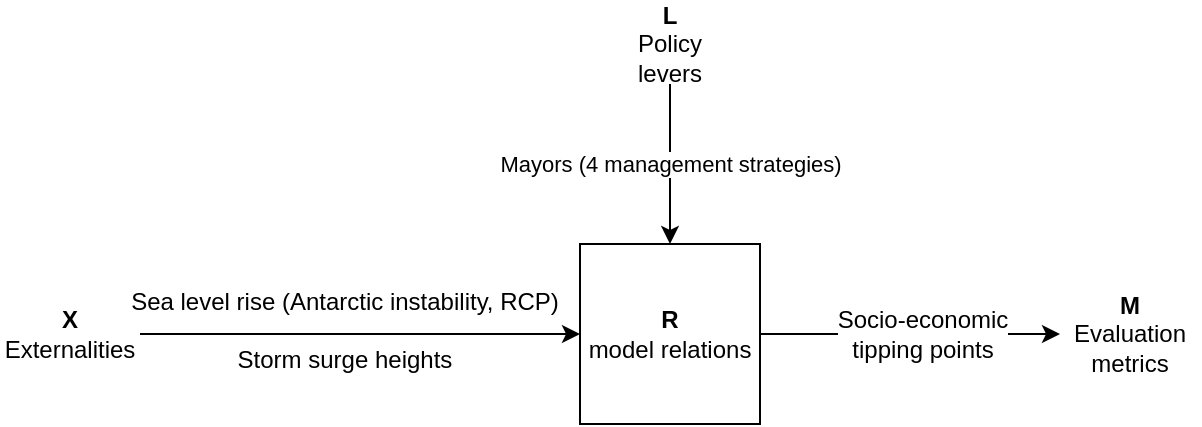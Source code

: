 <mxGraphModel dx="953" dy="793" grid="1" gridSize="10" guides="1" tooltips="1" connect="1" arrows="1" fold="1" page="1" pageScale="1" pageWidth="827" pageHeight="1169" background="#ffffff"><root><mxCell id="0"/><mxCell id="1" parent="0"/><mxCell id="12" style="edgeStyle=orthogonalEdgeStyle;rounded=0;html=1;exitX=1;exitY=0.5;jettySize=auto;orthogonalLoop=1;" parent="1" source="2" target="11" edge="1"><mxGeometry relative="1" as="geometry"/></mxCell><mxCell id="13" value="Socio-economic&lt;div&gt;tipping points&lt;/div&gt;" style="text;html=1;resizable=0;points=[];align=center;verticalAlign=middle;labelBackgroundColor=#ffffff;" parent="12" vertex="1" connectable="0"><mxGeometry x="0.298" y="2" relative="1" as="geometry"><mxPoint x="-17" y="2" as="offset"/></mxGeometry></mxCell><mxCell id="2" value="&lt;b&gt;R&lt;/b&gt;&lt;div&gt;model relations&lt;/div&gt;" style="whiteSpace=wrap;html=1;aspect=fixed;" parent="1" vertex="1"><mxGeometry x="400" y="280" width="90" height="90" as="geometry"/></mxCell><mxCell id="4" value="&lt;div&gt;&lt;b&gt;X&lt;/b&gt;&lt;/div&gt;Externalities" style="text;html=1;strokeColor=none;fillColor=none;align=center;verticalAlign=middle;whiteSpace=wrap;rounded=0;" parent="1" vertex="1"><mxGeometry x="110" y="315" width="70" height="20" as="geometry"/></mxCell><mxCell id="5" value="" style="endArrow=classic;html=1;entryX=0;entryY=0.5;" parent="1" source="4" target="2" edge="1"><mxGeometry width="50" height="50" relative="1" as="geometry"><mxPoint x="150" y="430" as="sourcePoint"/><mxPoint x="200" y="380" as="targetPoint"/></mxGeometry></mxCell><mxCell id="6" value="Sea level rise (Antarctic instability, RCP)&lt;div&gt;&lt;br&gt;&lt;div&gt;Storm surge heights&lt;/div&gt;&lt;/div&gt;" style="text;html=1;resizable=0;points=[];align=center;verticalAlign=middle;labelBackgroundColor=none;" parent="5" vertex="1" connectable="0"><mxGeometry x="0.228" y="-3" relative="1" as="geometry"><mxPoint x="-33" y="-5" as="offset"/></mxGeometry></mxCell><mxCell id="10" value="Mayors (4 management strategies)" style="edgeStyle=orthogonalEdgeStyle;rounded=0;html=1;jettySize=auto;orthogonalLoop=1;" parent="1" source="9" target="2" edge="1"><mxGeometry relative="1" as="geometry"/></mxCell><mxCell id="9" value="&lt;div&gt;&lt;b&gt;L&lt;/b&gt;&lt;/div&gt;Policy levers" style="text;html=1;strokeColor=none;fillColor=none;align=center;verticalAlign=middle;whiteSpace=wrap;rounded=0;" parent="1" vertex="1"><mxGeometry x="425" y="160" width="40" height="40" as="geometry"/></mxCell><mxCell id="11" value="&lt;div&gt;&lt;b&gt;M&lt;/b&gt;&lt;/div&gt;Evaluation metrics" style="text;html=1;strokeColor=none;fillColor=none;align=center;verticalAlign=middle;whiteSpace=wrap;rounded=0;" parent="1" vertex="1"><mxGeometry x="640" y="305" width="70" height="40" as="geometry"/></mxCell></root></mxGraphModel>
